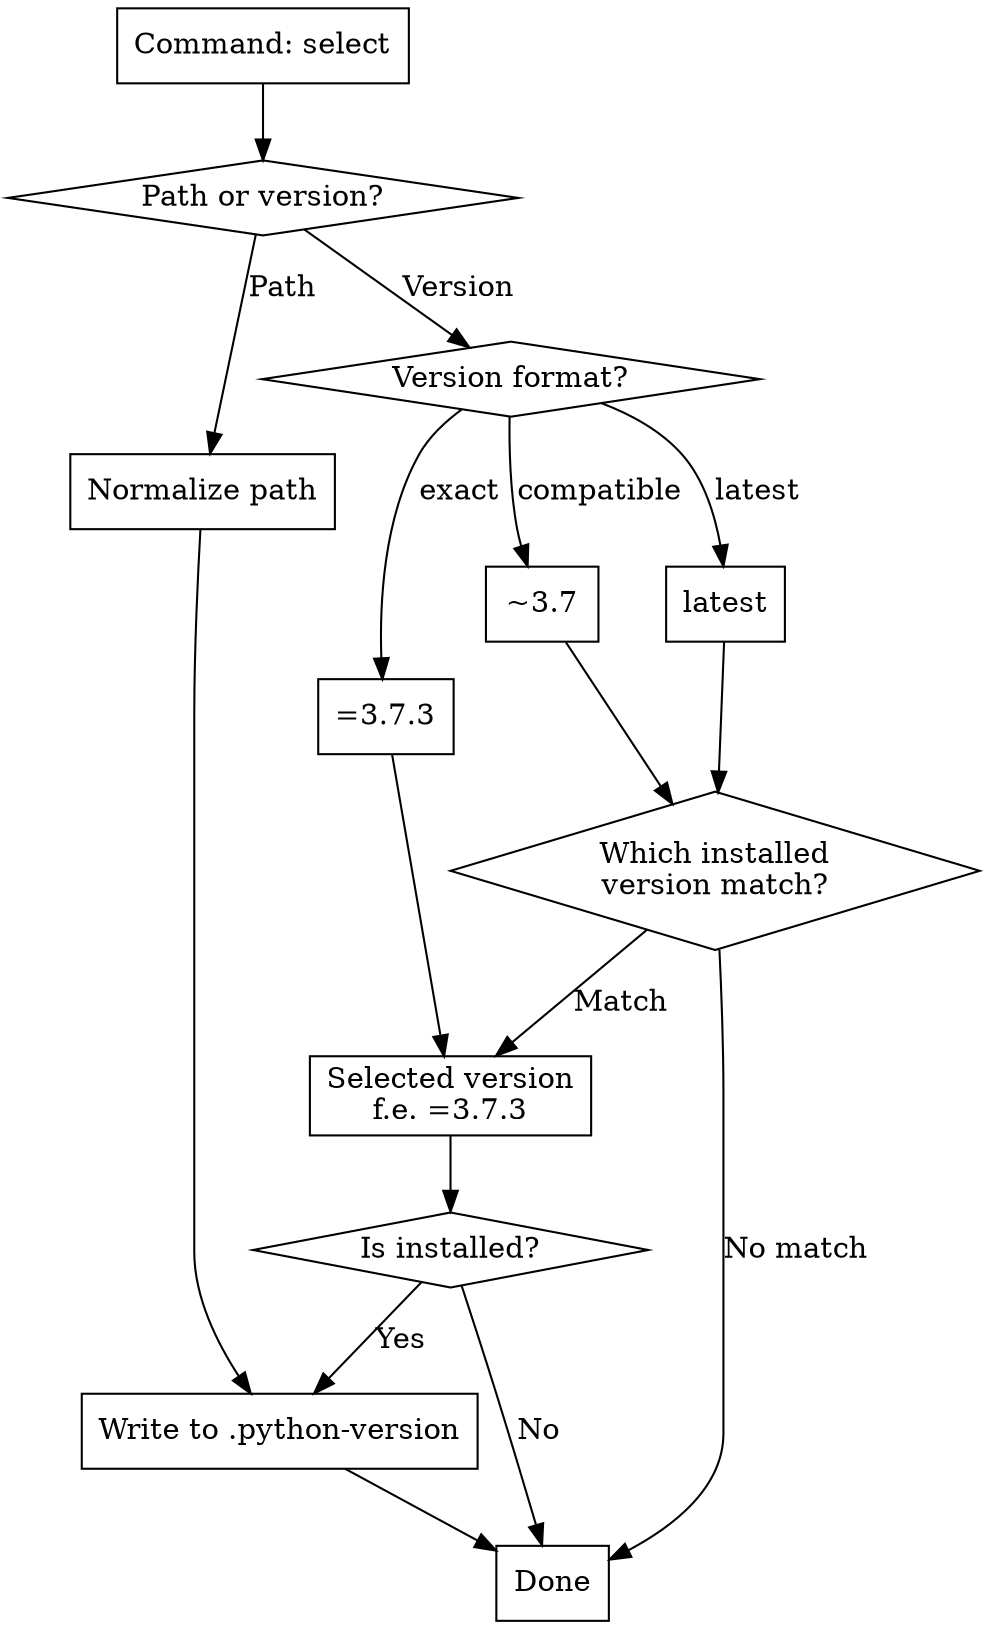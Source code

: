 // To generate a PNG version: dot -Tpng select.dot > select.png

digraph select {
    node [shape="rectangle"];

    command_select [label="Command: select"];

    decision_path_or_version [label="Path or version?", shape="diamond"];
    command_select -> decision_path_or_version;

    decision_path_or_version -> normalize_path [label="Path"];
    decision_path_or_version -> decision_parse_version [label="Version"];

    normalize_path [label="Normalize path"];
    normalize_path -> write_file;

    write_file [label="Write to .python-version"];
    write_file -> done;

    decision_parse_version [label="Version format?", shape="diamond"];

    version_latest [label="latest"];
    version_exact [label="=3.7.3"];
    version_tilde [label="~3.7"];
    decision_parse_version -> version_latest [label="latest"];
    decision_parse_version -> version_exact [label="exact"];
    decision_parse_version -> version_tilde [label="compatible"];

    decision_available_versions [label="Which installed\nversion match?", shape="diamond"];
    version_tilde -> decision_available_versions;
    version_latest -> decision_available_versions;
    decision_available_versions -> version_selected [label="Match"];
    decision_available_versions -> done [label="No match"];

    version_selected [label = "Selected version\nf.e. =3.7.3"];
    version_exact -> version_selected;

    decision_is_installed [label="Is installed?", shape="diamond"];
    version_selected -> decision_is_installed;

    decision_is_installed -> write_file [label="Yes"];
    decision_is_installed -> done [label="No"];

    done [label="Done"];
}